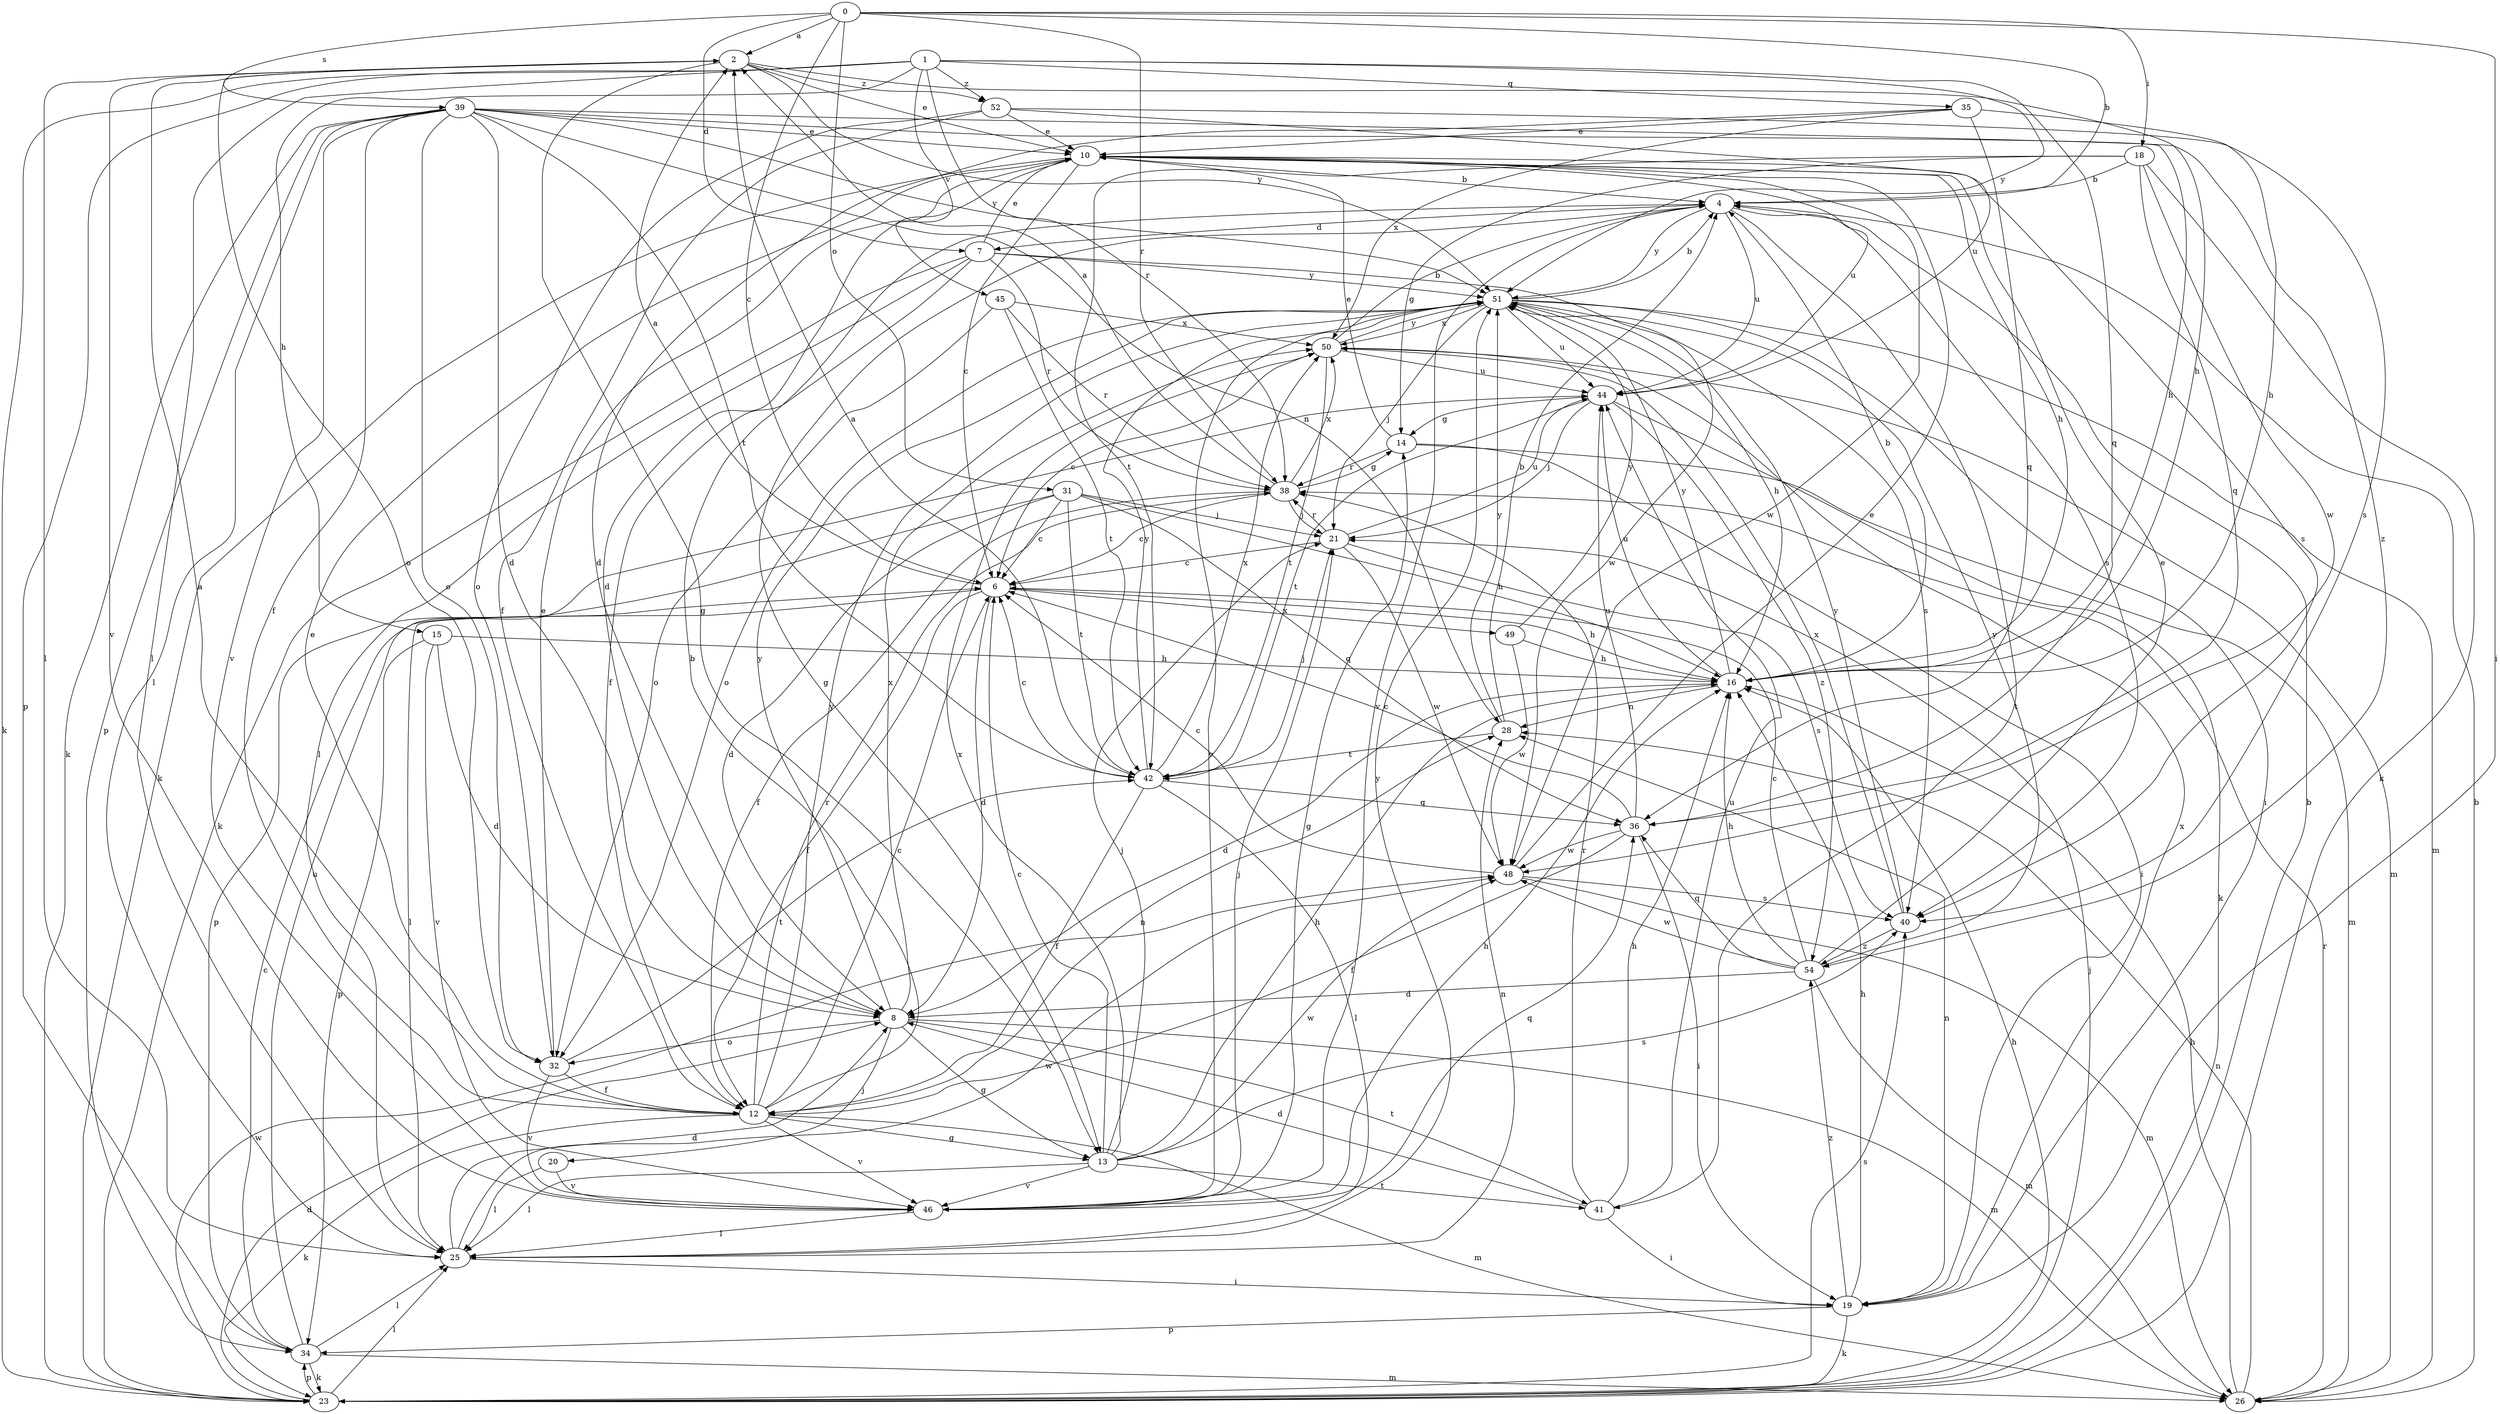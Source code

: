 strict digraph  {
0;
1;
2;
4;
6;
7;
8;
10;
12;
13;
14;
15;
16;
18;
19;
20;
21;
23;
25;
26;
28;
31;
32;
34;
35;
36;
38;
39;
40;
41;
42;
44;
45;
46;
48;
49;
50;
51;
52;
54;
0 -> 2  [label=a];
0 -> 4  [label=b];
0 -> 6  [label=c];
0 -> 7  [label=d];
0 -> 18  [label=i];
0 -> 19  [label=i];
0 -> 31  [label=o];
0 -> 38  [label=r];
0 -> 39  [label=s];
1 -> 15  [label=h];
1 -> 23  [label=k];
1 -> 25  [label=l];
1 -> 34  [label=p];
1 -> 35  [label=q];
1 -> 36  [label=q];
1 -> 38  [label=r];
1 -> 45  [label=v];
1 -> 51  [label=y];
1 -> 52  [label=z];
2 -> 10  [label=e];
2 -> 13  [label=g];
2 -> 16  [label=h];
2 -> 25  [label=l];
2 -> 32  [label=o];
2 -> 46  [label=v];
2 -> 51  [label=y];
2 -> 52  [label=z];
4 -> 7  [label=d];
4 -> 13  [label=g];
4 -> 40  [label=s];
4 -> 41  [label=t];
4 -> 44  [label=u];
4 -> 46  [label=v];
4 -> 51  [label=y];
6 -> 2  [label=a];
6 -> 8  [label=d];
6 -> 12  [label=f];
6 -> 16  [label=h];
6 -> 25  [label=l];
6 -> 49  [label=x];
7 -> 10  [label=e];
7 -> 12  [label=f];
7 -> 23  [label=k];
7 -> 25  [label=l];
7 -> 38  [label=r];
7 -> 48  [label=w];
7 -> 51  [label=y];
8 -> 13  [label=g];
8 -> 20  [label=j];
8 -> 26  [label=m];
8 -> 32  [label=o];
8 -> 41  [label=t];
8 -> 50  [label=x];
8 -> 51  [label=y];
10 -> 4  [label=b];
10 -> 6  [label=c];
10 -> 8  [label=d];
10 -> 16  [label=h];
10 -> 23  [label=k];
10 -> 40  [label=s];
10 -> 44  [label=u];
10 -> 48  [label=w];
12 -> 2  [label=a];
12 -> 4  [label=b];
12 -> 6  [label=c];
12 -> 10  [label=e];
12 -> 13  [label=g];
12 -> 23  [label=k];
12 -> 26  [label=m];
12 -> 28  [label=n];
12 -> 38  [label=r];
12 -> 46  [label=v];
12 -> 51  [label=y];
13 -> 6  [label=c];
13 -> 16  [label=h];
13 -> 21  [label=j];
13 -> 25  [label=l];
13 -> 40  [label=s];
13 -> 41  [label=t];
13 -> 46  [label=v];
13 -> 48  [label=w];
13 -> 50  [label=x];
14 -> 10  [label=e];
14 -> 19  [label=i];
14 -> 26  [label=m];
14 -> 38  [label=r];
15 -> 8  [label=d];
15 -> 16  [label=h];
15 -> 34  [label=p];
15 -> 46  [label=v];
16 -> 4  [label=b];
16 -> 8  [label=d];
16 -> 28  [label=n];
16 -> 44  [label=u];
16 -> 51  [label=y];
18 -> 4  [label=b];
18 -> 14  [label=g];
18 -> 23  [label=k];
18 -> 36  [label=q];
18 -> 42  [label=t];
18 -> 48  [label=w];
19 -> 16  [label=h];
19 -> 23  [label=k];
19 -> 28  [label=n];
19 -> 34  [label=p];
19 -> 50  [label=x];
19 -> 54  [label=z];
20 -> 25  [label=l];
20 -> 46  [label=v];
21 -> 6  [label=c];
21 -> 38  [label=r];
21 -> 40  [label=s];
21 -> 44  [label=u];
21 -> 48  [label=w];
23 -> 4  [label=b];
23 -> 8  [label=d];
23 -> 16  [label=h];
23 -> 21  [label=j];
23 -> 25  [label=l];
23 -> 34  [label=p];
23 -> 40  [label=s];
23 -> 48  [label=w];
25 -> 8  [label=d];
25 -> 19  [label=i];
25 -> 28  [label=n];
25 -> 48  [label=w];
25 -> 51  [label=y];
26 -> 4  [label=b];
26 -> 16  [label=h];
26 -> 28  [label=n];
26 -> 38  [label=r];
28 -> 4  [label=b];
28 -> 42  [label=t];
28 -> 51  [label=y];
31 -> 6  [label=c];
31 -> 8  [label=d];
31 -> 16  [label=h];
31 -> 21  [label=j];
31 -> 34  [label=p];
31 -> 36  [label=q];
31 -> 42  [label=t];
32 -> 10  [label=e];
32 -> 12  [label=f];
32 -> 42  [label=t];
32 -> 46  [label=v];
34 -> 6  [label=c];
34 -> 23  [label=k];
34 -> 25  [label=l];
34 -> 26  [label=m];
34 -> 44  [label=u];
35 -> 8  [label=d];
35 -> 10  [label=e];
35 -> 16  [label=h];
35 -> 36  [label=q];
35 -> 50  [label=x];
36 -> 6  [label=c];
36 -> 12  [label=f];
36 -> 19  [label=i];
36 -> 44  [label=u];
36 -> 48  [label=w];
38 -> 2  [label=a];
38 -> 6  [label=c];
38 -> 12  [label=f];
38 -> 14  [label=g];
38 -> 21  [label=j];
38 -> 50  [label=x];
39 -> 8  [label=d];
39 -> 10  [label=e];
39 -> 12  [label=f];
39 -> 16  [label=h];
39 -> 23  [label=k];
39 -> 25  [label=l];
39 -> 28  [label=n];
39 -> 32  [label=o];
39 -> 34  [label=p];
39 -> 42  [label=t];
39 -> 46  [label=v];
39 -> 51  [label=y];
39 -> 54  [label=z];
40 -> 50  [label=x];
40 -> 51  [label=y];
40 -> 54  [label=z];
41 -> 8  [label=d];
41 -> 16  [label=h];
41 -> 19  [label=i];
41 -> 38  [label=r];
41 -> 44  [label=u];
42 -> 2  [label=a];
42 -> 6  [label=c];
42 -> 12  [label=f];
42 -> 21  [label=j];
42 -> 25  [label=l];
42 -> 36  [label=q];
42 -> 50  [label=x];
42 -> 51  [label=y];
44 -> 14  [label=g];
44 -> 21  [label=j];
44 -> 23  [label=k];
44 -> 42  [label=t];
44 -> 54  [label=z];
45 -> 32  [label=o];
45 -> 38  [label=r];
45 -> 42  [label=t];
45 -> 50  [label=x];
46 -> 14  [label=g];
46 -> 16  [label=h];
46 -> 21  [label=j];
46 -> 25  [label=l];
46 -> 36  [label=q];
48 -> 6  [label=c];
48 -> 10  [label=e];
48 -> 26  [label=m];
48 -> 40  [label=s];
49 -> 16  [label=h];
49 -> 48  [label=w];
49 -> 51  [label=y];
50 -> 4  [label=b];
50 -> 6  [label=c];
50 -> 26  [label=m];
50 -> 42  [label=t];
50 -> 44  [label=u];
50 -> 51  [label=y];
51 -> 4  [label=b];
51 -> 16  [label=h];
51 -> 19  [label=i];
51 -> 21  [label=j];
51 -> 26  [label=m];
51 -> 32  [label=o];
51 -> 40  [label=s];
51 -> 44  [label=u];
51 -> 46  [label=v];
51 -> 50  [label=x];
52 -> 10  [label=e];
52 -> 12  [label=f];
52 -> 32  [label=o];
52 -> 40  [label=s];
52 -> 44  [label=u];
54 -> 6  [label=c];
54 -> 8  [label=d];
54 -> 10  [label=e];
54 -> 16  [label=h];
54 -> 26  [label=m];
54 -> 36  [label=q];
54 -> 48  [label=w];
54 -> 51  [label=y];
}
